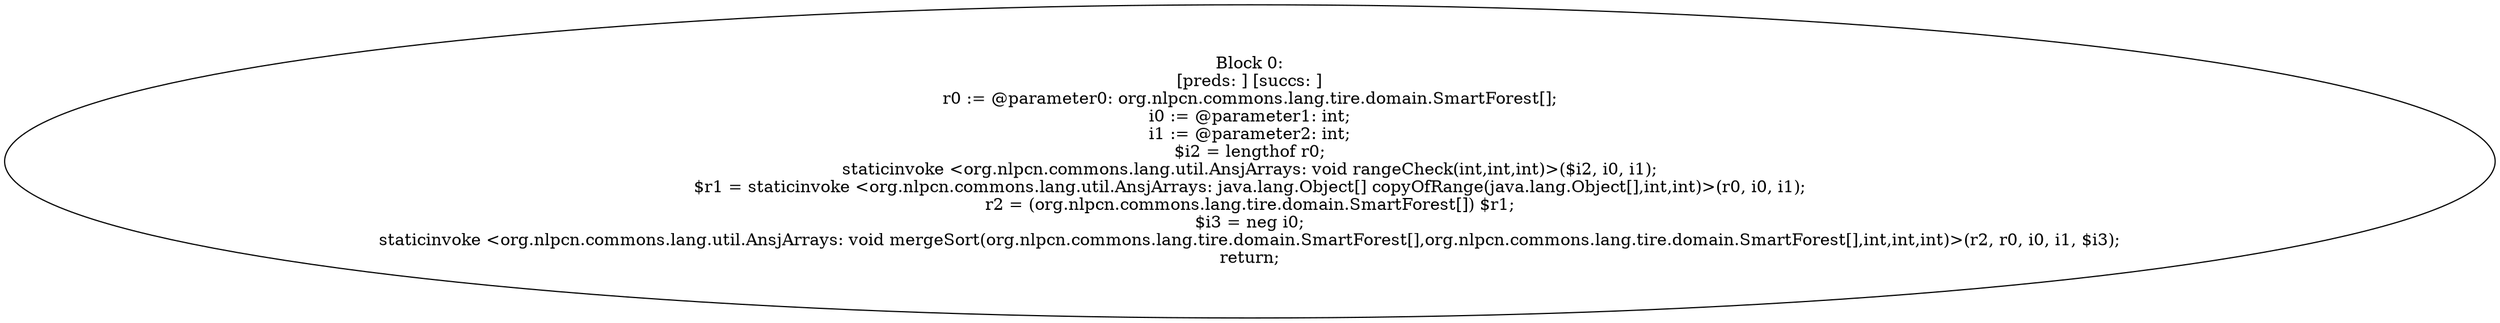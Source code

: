 digraph "unitGraph" {
    "Block 0:
[preds: ] [succs: ]
r0 := @parameter0: org.nlpcn.commons.lang.tire.domain.SmartForest[];
i0 := @parameter1: int;
i1 := @parameter2: int;
$i2 = lengthof r0;
staticinvoke <org.nlpcn.commons.lang.util.AnsjArrays: void rangeCheck(int,int,int)>($i2, i0, i1);
$r1 = staticinvoke <org.nlpcn.commons.lang.util.AnsjArrays: java.lang.Object[] copyOfRange(java.lang.Object[],int,int)>(r0, i0, i1);
r2 = (org.nlpcn.commons.lang.tire.domain.SmartForest[]) $r1;
$i3 = neg i0;
staticinvoke <org.nlpcn.commons.lang.util.AnsjArrays: void mergeSort(org.nlpcn.commons.lang.tire.domain.SmartForest[],org.nlpcn.commons.lang.tire.domain.SmartForest[],int,int,int)>(r2, r0, i0, i1, $i3);
return;
"
}
